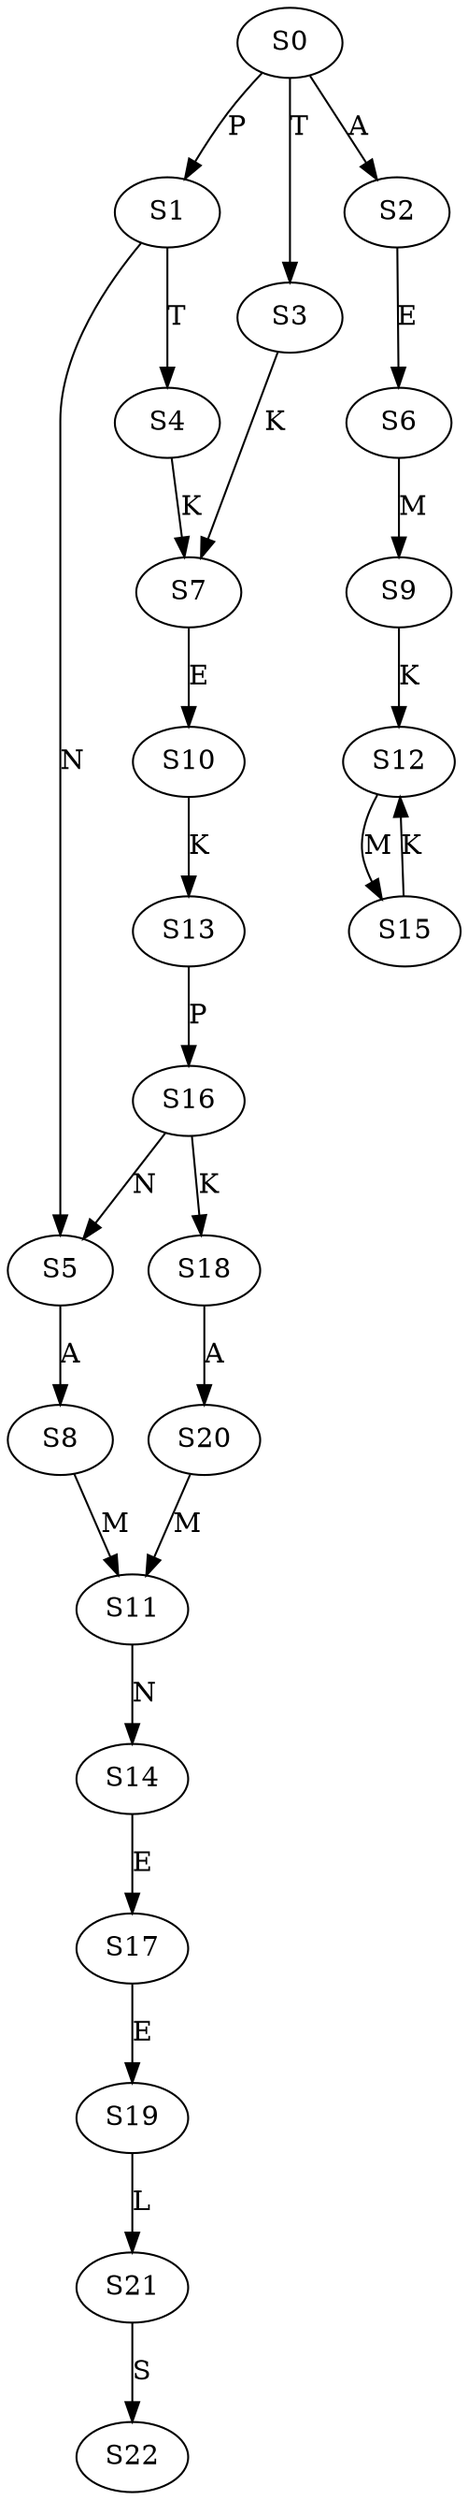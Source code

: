 strict digraph  {
	S0 -> S1 [ label = P ];
	S0 -> S2 [ label = A ];
	S0 -> S3 [ label = T ];
	S1 -> S4 [ label = T ];
	S1 -> S5 [ label = N ];
	S2 -> S6 [ label = E ];
	S3 -> S7 [ label = K ];
	S4 -> S7 [ label = K ];
	S5 -> S8 [ label = A ];
	S6 -> S9 [ label = M ];
	S7 -> S10 [ label = E ];
	S8 -> S11 [ label = M ];
	S9 -> S12 [ label = K ];
	S10 -> S13 [ label = K ];
	S11 -> S14 [ label = N ];
	S12 -> S15 [ label = M ];
	S13 -> S16 [ label = P ];
	S14 -> S17 [ label = E ];
	S15 -> S12 [ label = K ];
	S16 -> S18 [ label = K ];
	S16 -> S5 [ label = N ];
	S17 -> S19 [ label = E ];
	S18 -> S20 [ label = A ];
	S19 -> S21 [ label = L ];
	S20 -> S11 [ label = M ];
	S21 -> S22 [ label = S ];
}
